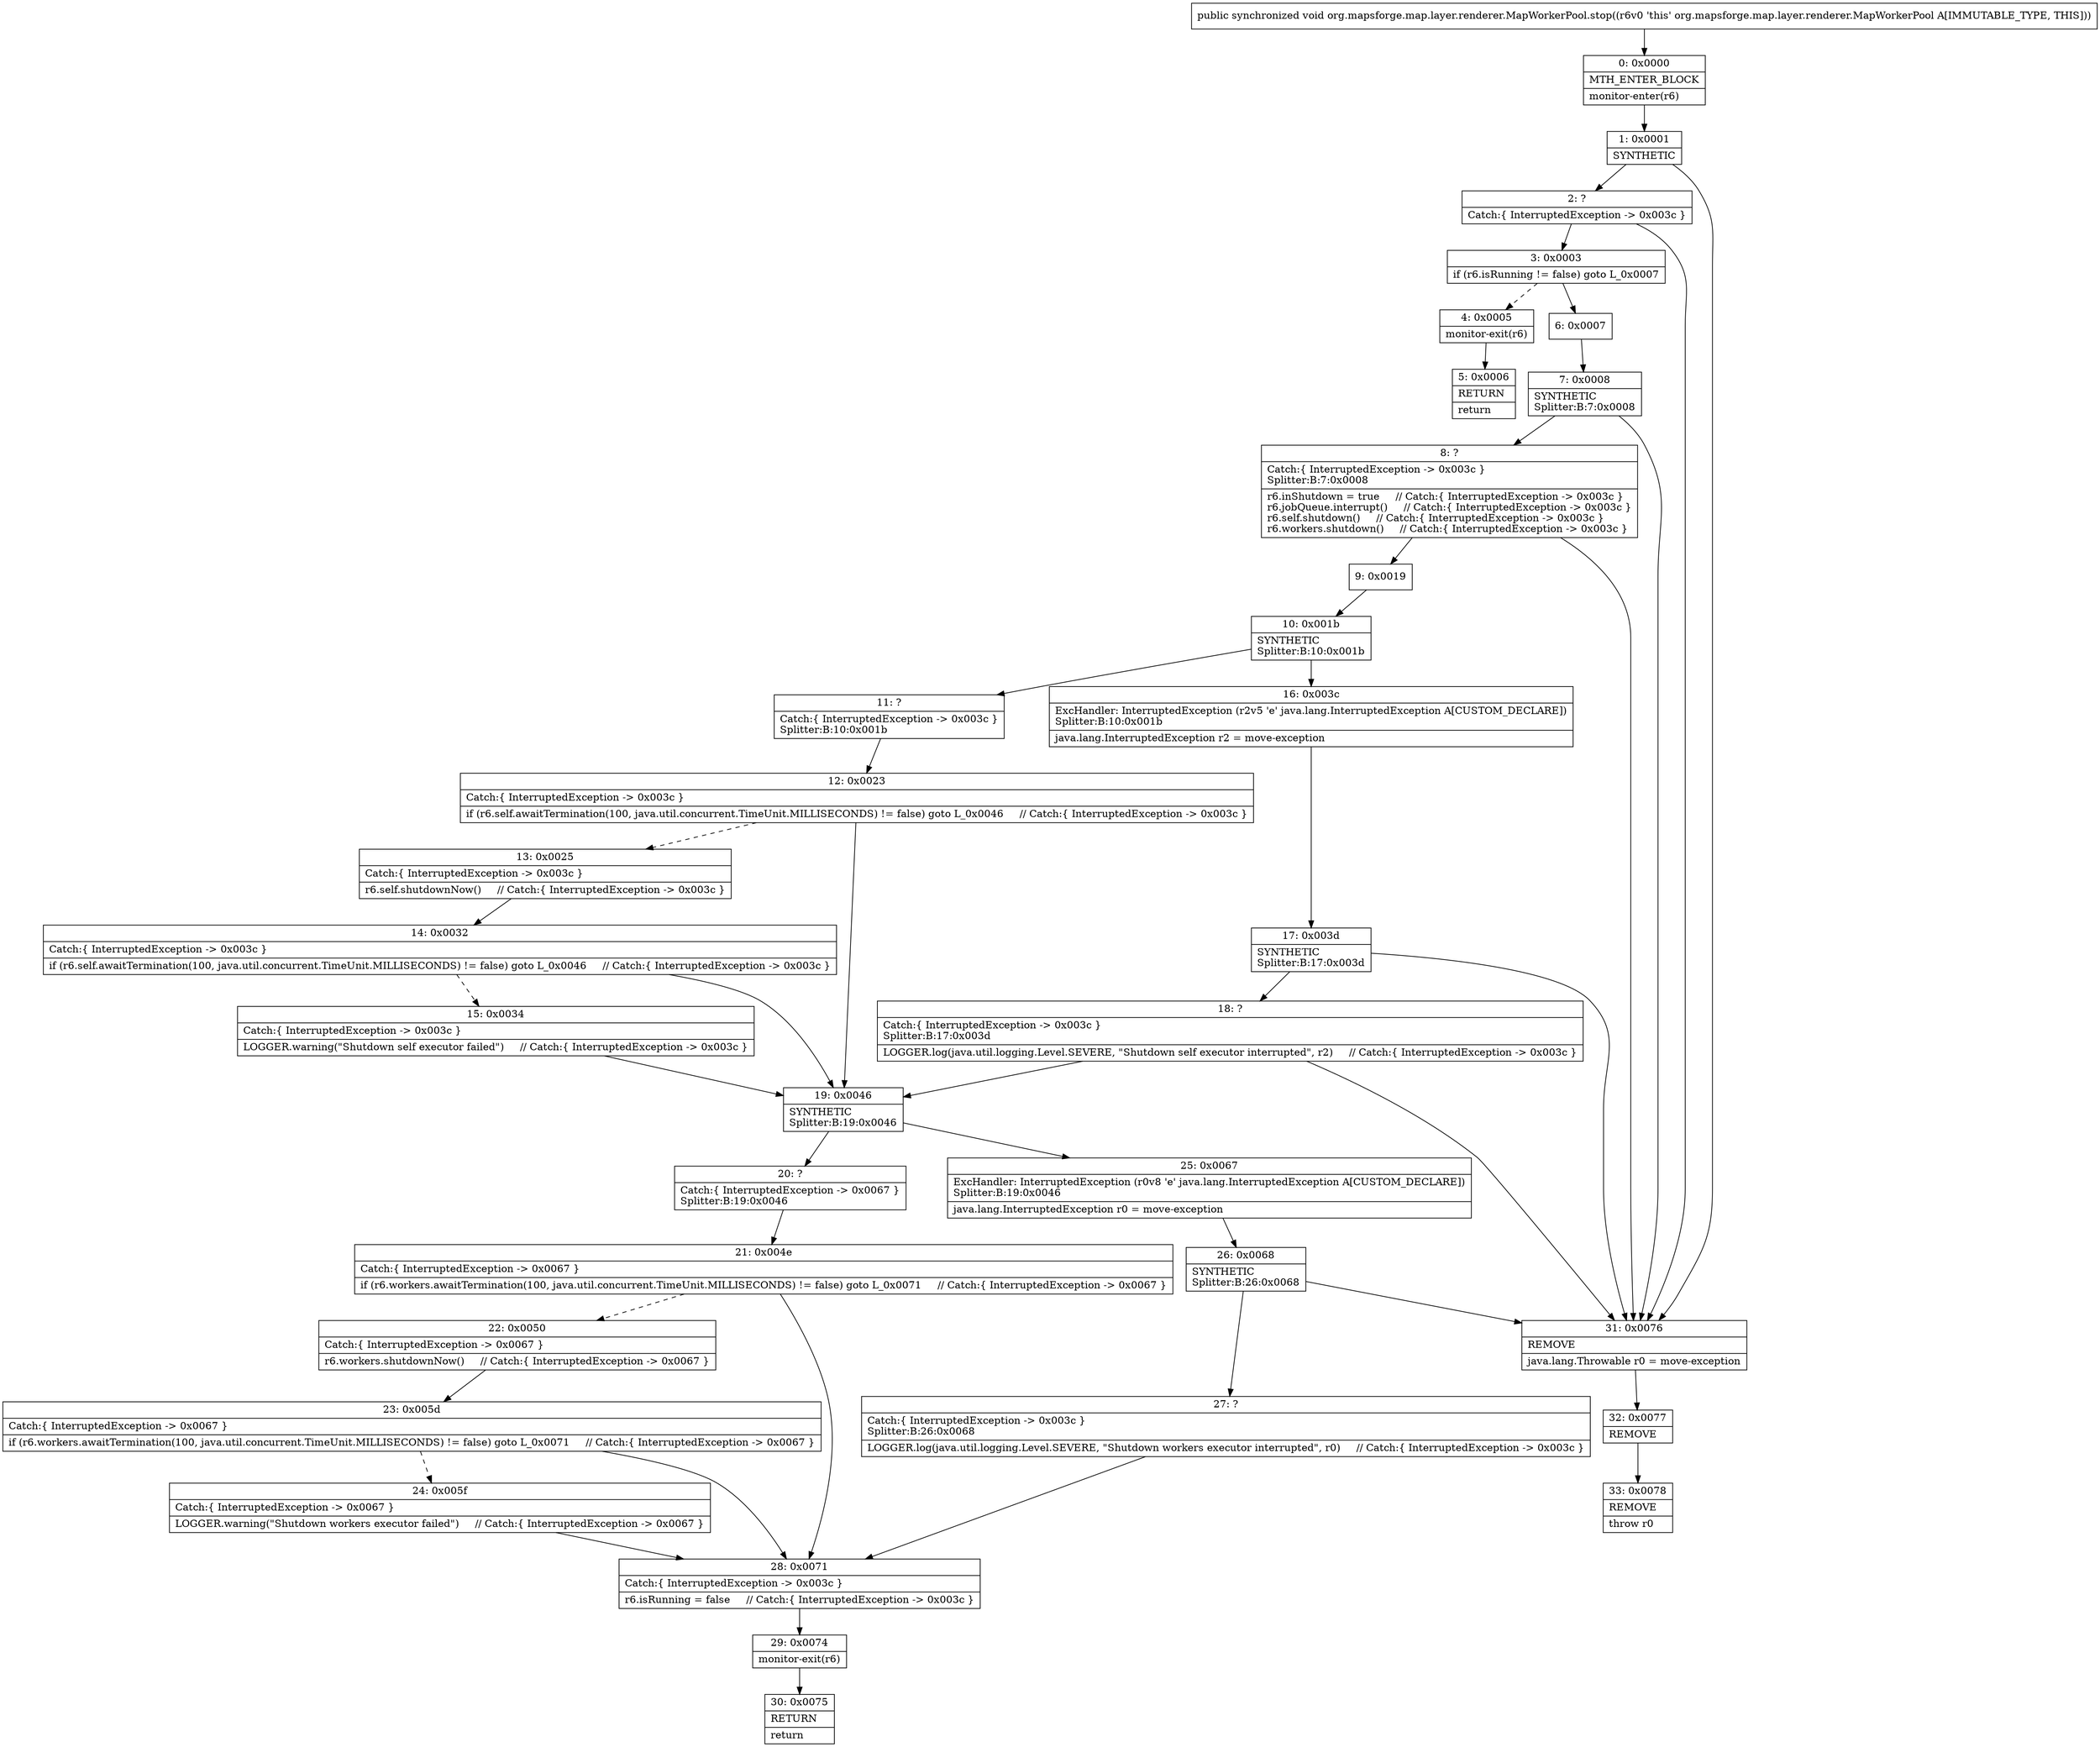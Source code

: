 digraph "CFG fororg.mapsforge.map.layer.renderer.MapWorkerPool.stop()V" {
Node_0 [shape=record,label="{0\:\ 0x0000|MTH_ENTER_BLOCK\l|monitor\-enter(r6)\l}"];
Node_1 [shape=record,label="{1\:\ 0x0001|SYNTHETIC\l}"];
Node_2 [shape=record,label="{2\:\ ?|Catch:\{ InterruptedException \-\> 0x003c \}\l}"];
Node_3 [shape=record,label="{3\:\ 0x0003|if (r6.isRunning != false) goto L_0x0007\l}"];
Node_4 [shape=record,label="{4\:\ 0x0005|monitor\-exit(r6)\l}"];
Node_5 [shape=record,label="{5\:\ 0x0006|RETURN\l|return\l}"];
Node_6 [shape=record,label="{6\:\ 0x0007}"];
Node_7 [shape=record,label="{7\:\ 0x0008|SYNTHETIC\lSplitter:B:7:0x0008\l}"];
Node_8 [shape=record,label="{8\:\ ?|Catch:\{ InterruptedException \-\> 0x003c \}\lSplitter:B:7:0x0008\l|r6.inShutdown = true     \/\/ Catch:\{ InterruptedException \-\> 0x003c \}\lr6.jobQueue.interrupt()     \/\/ Catch:\{ InterruptedException \-\> 0x003c \}\lr6.self.shutdown()     \/\/ Catch:\{ InterruptedException \-\> 0x003c \}\lr6.workers.shutdown()     \/\/ Catch:\{ InterruptedException \-\> 0x003c \}\l}"];
Node_9 [shape=record,label="{9\:\ 0x0019}"];
Node_10 [shape=record,label="{10\:\ 0x001b|SYNTHETIC\lSplitter:B:10:0x001b\l}"];
Node_11 [shape=record,label="{11\:\ ?|Catch:\{ InterruptedException \-\> 0x003c \}\lSplitter:B:10:0x001b\l}"];
Node_12 [shape=record,label="{12\:\ 0x0023|Catch:\{ InterruptedException \-\> 0x003c \}\l|if (r6.self.awaitTermination(100, java.util.concurrent.TimeUnit.MILLISECONDS) != false) goto L_0x0046     \/\/ Catch:\{ InterruptedException \-\> 0x003c \}\l}"];
Node_13 [shape=record,label="{13\:\ 0x0025|Catch:\{ InterruptedException \-\> 0x003c \}\l|r6.self.shutdownNow()     \/\/ Catch:\{ InterruptedException \-\> 0x003c \}\l}"];
Node_14 [shape=record,label="{14\:\ 0x0032|Catch:\{ InterruptedException \-\> 0x003c \}\l|if (r6.self.awaitTermination(100, java.util.concurrent.TimeUnit.MILLISECONDS) != false) goto L_0x0046     \/\/ Catch:\{ InterruptedException \-\> 0x003c \}\l}"];
Node_15 [shape=record,label="{15\:\ 0x0034|Catch:\{ InterruptedException \-\> 0x003c \}\l|LOGGER.warning(\"Shutdown self executor failed\")     \/\/ Catch:\{ InterruptedException \-\> 0x003c \}\l}"];
Node_16 [shape=record,label="{16\:\ 0x003c|ExcHandler: InterruptedException (r2v5 'e' java.lang.InterruptedException A[CUSTOM_DECLARE])\lSplitter:B:10:0x001b\l|java.lang.InterruptedException r2 = move\-exception\l}"];
Node_17 [shape=record,label="{17\:\ 0x003d|SYNTHETIC\lSplitter:B:17:0x003d\l}"];
Node_18 [shape=record,label="{18\:\ ?|Catch:\{ InterruptedException \-\> 0x003c \}\lSplitter:B:17:0x003d\l|LOGGER.log(java.util.logging.Level.SEVERE, \"Shutdown self executor interrupted\", r2)     \/\/ Catch:\{ InterruptedException \-\> 0x003c \}\l}"];
Node_19 [shape=record,label="{19\:\ 0x0046|SYNTHETIC\lSplitter:B:19:0x0046\l}"];
Node_20 [shape=record,label="{20\:\ ?|Catch:\{ InterruptedException \-\> 0x0067 \}\lSplitter:B:19:0x0046\l}"];
Node_21 [shape=record,label="{21\:\ 0x004e|Catch:\{ InterruptedException \-\> 0x0067 \}\l|if (r6.workers.awaitTermination(100, java.util.concurrent.TimeUnit.MILLISECONDS) != false) goto L_0x0071     \/\/ Catch:\{ InterruptedException \-\> 0x0067 \}\l}"];
Node_22 [shape=record,label="{22\:\ 0x0050|Catch:\{ InterruptedException \-\> 0x0067 \}\l|r6.workers.shutdownNow()     \/\/ Catch:\{ InterruptedException \-\> 0x0067 \}\l}"];
Node_23 [shape=record,label="{23\:\ 0x005d|Catch:\{ InterruptedException \-\> 0x0067 \}\l|if (r6.workers.awaitTermination(100, java.util.concurrent.TimeUnit.MILLISECONDS) != false) goto L_0x0071     \/\/ Catch:\{ InterruptedException \-\> 0x0067 \}\l}"];
Node_24 [shape=record,label="{24\:\ 0x005f|Catch:\{ InterruptedException \-\> 0x0067 \}\l|LOGGER.warning(\"Shutdown workers executor failed\")     \/\/ Catch:\{ InterruptedException \-\> 0x0067 \}\l}"];
Node_25 [shape=record,label="{25\:\ 0x0067|ExcHandler: InterruptedException (r0v8 'e' java.lang.InterruptedException A[CUSTOM_DECLARE])\lSplitter:B:19:0x0046\l|java.lang.InterruptedException r0 = move\-exception\l}"];
Node_26 [shape=record,label="{26\:\ 0x0068|SYNTHETIC\lSplitter:B:26:0x0068\l}"];
Node_27 [shape=record,label="{27\:\ ?|Catch:\{ InterruptedException \-\> 0x003c \}\lSplitter:B:26:0x0068\l|LOGGER.log(java.util.logging.Level.SEVERE, \"Shutdown workers executor interrupted\", r0)     \/\/ Catch:\{ InterruptedException \-\> 0x003c \}\l}"];
Node_28 [shape=record,label="{28\:\ 0x0071|Catch:\{ InterruptedException \-\> 0x003c \}\l|r6.isRunning = false     \/\/ Catch:\{ InterruptedException \-\> 0x003c \}\l}"];
Node_29 [shape=record,label="{29\:\ 0x0074|monitor\-exit(r6)\l}"];
Node_30 [shape=record,label="{30\:\ 0x0075|RETURN\l|return\l}"];
Node_31 [shape=record,label="{31\:\ 0x0076|REMOVE\l|java.lang.Throwable r0 = move\-exception\l}"];
Node_32 [shape=record,label="{32\:\ 0x0077|REMOVE\l}"];
Node_33 [shape=record,label="{33\:\ 0x0078|REMOVE\l|throw r0\l}"];
MethodNode[shape=record,label="{public synchronized void org.mapsforge.map.layer.renderer.MapWorkerPool.stop((r6v0 'this' org.mapsforge.map.layer.renderer.MapWorkerPool A[IMMUTABLE_TYPE, THIS])) }"];
MethodNode -> Node_0;
Node_0 -> Node_1;
Node_1 -> Node_2;
Node_1 -> Node_31;
Node_2 -> Node_3;
Node_2 -> Node_31;
Node_3 -> Node_4[style=dashed];
Node_3 -> Node_6;
Node_4 -> Node_5;
Node_6 -> Node_7;
Node_7 -> Node_8;
Node_7 -> Node_31;
Node_8 -> Node_9;
Node_8 -> Node_31;
Node_9 -> Node_10;
Node_10 -> Node_11;
Node_10 -> Node_16;
Node_11 -> Node_12;
Node_12 -> Node_13[style=dashed];
Node_12 -> Node_19;
Node_13 -> Node_14;
Node_14 -> Node_15[style=dashed];
Node_14 -> Node_19;
Node_15 -> Node_19;
Node_16 -> Node_17;
Node_17 -> Node_18;
Node_17 -> Node_31;
Node_18 -> Node_19;
Node_18 -> Node_31;
Node_19 -> Node_20;
Node_19 -> Node_25;
Node_20 -> Node_21;
Node_21 -> Node_22[style=dashed];
Node_21 -> Node_28;
Node_22 -> Node_23;
Node_23 -> Node_24[style=dashed];
Node_23 -> Node_28;
Node_24 -> Node_28;
Node_25 -> Node_26;
Node_26 -> Node_27;
Node_26 -> Node_31;
Node_27 -> Node_28;
Node_28 -> Node_29;
Node_29 -> Node_30;
Node_31 -> Node_32;
Node_32 -> Node_33;
}


